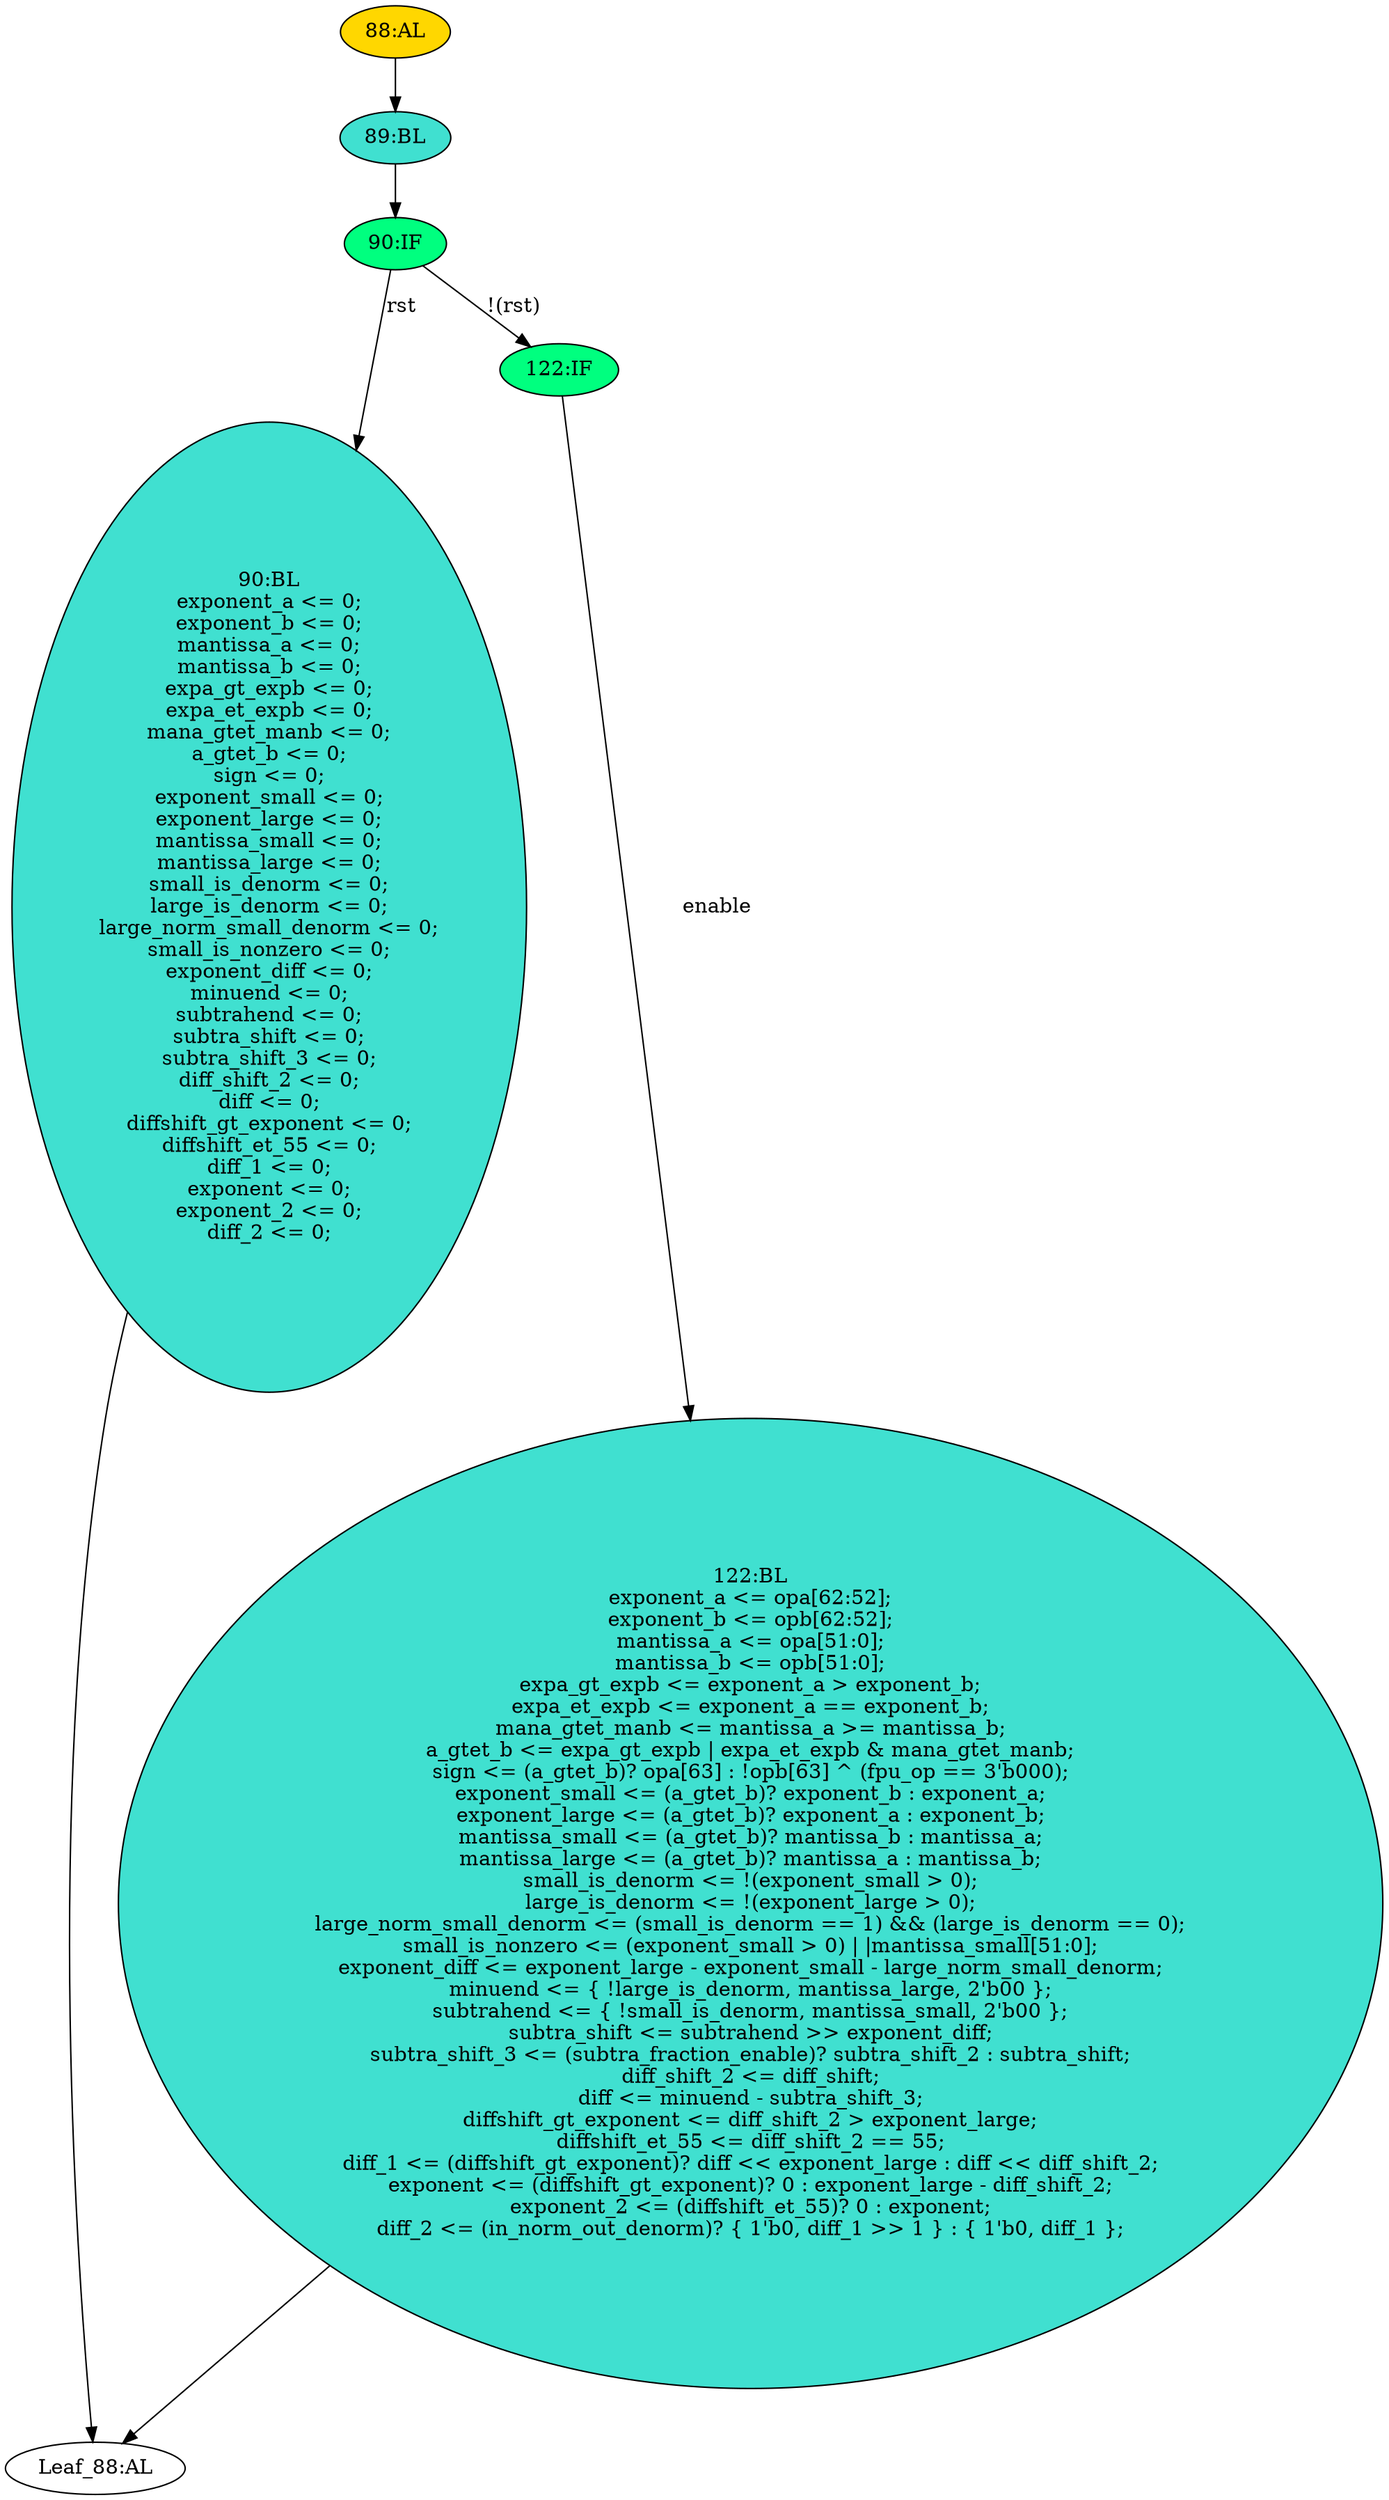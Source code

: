 strict digraph "" {
	node [label="\N"];
	"90:BL"	 [ast="<pyverilog.vparser.ast.Block object at 0x7f7d38a7ed50>",
		fillcolor=turquoise,
		label="90:BL
exponent_a <= 0;
exponent_b <= 0;
mantissa_a <= 0;
mantissa_b <= 0;
expa_gt_expb <= 0;
expa_et_expb <= 0;
mana_gtet_manb <= \
0;
a_gtet_b <= 0;
sign <= 0;
exponent_small <= 0;
exponent_large <= 0;
mantissa_small <= 0;
mantissa_large <= 0;
small_is_denorm <= \
0;
large_is_denorm <= 0;
large_norm_small_denorm <= 0;
small_is_nonzero <= 0;
exponent_diff <= 0;
minuend <= 0;
subtrahend <= 0;
\
subtra_shift <= 0;
subtra_shift_3 <= 0;
diff_shift_2 <= 0;
diff <= 0;
diffshift_gt_exponent <= 0;
diffshift_et_55 <= 0;
diff_1 <= \
0;
exponent <= 0;
exponent_2 <= 0;
diff_2 <= 0;",
		statements="[<pyverilog.vparser.ast.NonblockingSubstitution object at 0x7f7d59d1cf10>, <pyverilog.vparser.ast.NonblockingSubstitution object \
at 0x7f7d59d20a90>, <pyverilog.vparser.ast.NonblockingSubstitution object at 0x7f7d59d20bd0>, <pyverilog.vparser.ast.NonblockingSubstitution \
object at 0x7f7d59d20d10>, <pyverilog.vparser.ast.NonblockingSubstitution object at 0x7f7d59d20e50>, <pyverilog.vparser.ast.NonblockingSubstitution \
object at 0x7f7d59d20fd0>, <pyverilog.vparser.ast.NonblockingSubstitution object at 0x7f7d59d26190>, <pyverilog.vparser.ast.NonblockingSubstitution \
object at 0x7f7d59d26310>, <pyverilog.vparser.ast.NonblockingSubstitution object at 0x7f7d59d26450>, <pyverilog.vparser.ast.NonblockingSubstitution \
object at 0x7f7d59d26590>, <pyverilog.vparser.ast.NonblockingSubstitution object at 0x7f7d59d26710>, <pyverilog.vparser.ast.NonblockingSubstitution \
object at 0x7f7d59d26890>, <pyverilog.vparser.ast.NonblockingSubstitution object at 0x7f7d59d26a10>, <pyverilog.vparser.ast.NonblockingSubstitution \
object at 0x7f7d59d26b90>, <pyverilog.vparser.ast.NonblockingSubstitution object at 0x7f7d59d26d10>, <pyverilog.vparser.ast.NonblockingSubstitution \
object at 0x7f7d59d26e90>, <pyverilog.vparser.ast.NonblockingSubstitution object at 0x7f7d59d2b050>, <pyverilog.vparser.ast.NonblockingSubstitution \
object at 0x7f7d59d2b1d0>, <pyverilog.vparser.ast.NonblockingSubstitution object at 0x7f7d59d2b350>, <pyverilog.vparser.ast.NonblockingSubstitution \
object at 0x7f7d382ce310>, <pyverilog.vparser.ast.NonblockingSubstitution object at 0x7f7d382ce490>, <pyverilog.vparser.ast.NonblockingSubstitution \
object at 0x7f7d387e1650>, <pyverilog.vparser.ast.NonblockingSubstitution object at 0x7f7d387e1910>, <pyverilog.vparser.ast.NonblockingSubstitution \
object at 0x7f7d387e1c50>, <pyverilog.vparser.ast.NonblockingSubstitution object at 0x7f7d387e1e90>, <pyverilog.vparser.ast.NonblockingSubstitution \
object at 0x7f7d387e15d0>, <pyverilog.vparser.ast.NonblockingSubstitution object at 0x7f7d387e1d10>, <pyverilog.vparser.ast.NonblockingSubstitution \
object at 0x7f7d387e1550>, <pyverilog.vparser.ast.NonblockingSubstitution object at 0x7f7d387e1f90>, <pyverilog.vparser.ast.NonblockingSubstitution \
object at 0x7f7d38e7aa90>]",
		style=filled,
		typ=Block];
	"Leaf_88:AL"	 [def_var="['exponent_diff', 'mantissa_large', 'sign', 'diff', 'large_is_denorm', 'exponent_b', 'exponent_a', 'exponent', 'subtrahend', 'subtra_\
shift', 'diffshift_et_55', 'exponent_small', 'diffshift_gt_exponent', 'subtra_shift_3', 'expa_et_expb', 'diff_shift_2', 'large_norm_\
small_denorm', 'small_is_nonzero', 'exponent_large', 'mana_gtet_manb', 'minuend', 'diff_2', 'mantissa_small', 'diff_1', 'exponent_\
2', 'a_gtet_b', 'small_is_denorm', 'mantissa_b', 'mantissa_a', 'expa_gt_expb']",
		label="Leaf_88:AL"];
	"90:BL" -> "Leaf_88:AL"	 [cond="[]",
		lineno=None];
	"122:BL"	 [ast="<pyverilog.vparser.ast.Block object at 0x7f7d59cc9c90>",
		fillcolor=turquoise,
		label="122:BL
exponent_a <= opa[62:52];
exponent_b <= opb[62:52];
mantissa_a <= opa[51:0];
mantissa_b <= opb[51:0];
expa_gt_expb <= exponent_\
a > exponent_b;
expa_et_expb <= exponent_a == exponent_b;
mana_gtet_manb <= mantissa_a >= mantissa_b;
a_gtet_b <= expa_gt_expb | \
expa_et_expb & mana_gtet_manb;
sign <= (a_gtet_b)? opa[63] : !opb[63] ^ (fpu_op == 3'b000);
exponent_small <= (a_gtet_b)? exponent_\
b : exponent_a;
exponent_large <= (a_gtet_b)? exponent_a : exponent_b;
mantissa_small <= (a_gtet_b)? mantissa_b : mantissa_a;
mantissa_\
large <= (a_gtet_b)? mantissa_a : mantissa_b;
small_is_denorm <= !(exponent_small > 0);
large_is_denorm <= !(exponent_large > 0);
\
large_norm_small_denorm <= (small_is_denorm == 1) && (large_is_denorm == 0);
small_is_nonzero <= (exponent_small > 0) | |mantissa_\
small[51:0];
exponent_diff <= exponent_large - exponent_small - large_norm_small_denorm;
minuend <= { !large_is_denorm, mantissa_\
large, 2'b00 };
subtrahend <= { !small_is_denorm, mantissa_small, 2'b00 };
subtra_shift <= subtrahend >> exponent_diff;
subtra_shift_\
3 <= (subtra_fraction_enable)? subtra_shift_2 : subtra_shift;
diff_shift_2 <= diff_shift;
diff <= minuend - subtra_shift_3;
diffshift_\
gt_exponent <= diff_shift_2 > exponent_large;
diffshift_et_55 <= diff_shift_2 == 55;
diff_1 <= (diffshift_gt_exponent)? diff << \
exponent_large : diff << diff_shift_2;
exponent <= (diffshift_gt_exponent)? 0 : exponent_large - diff_shift_2;
exponent_2 <= (diffshift_\
et_55)? 0 : exponent;
diff_2 <= (in_norm_out_denorm)? { 1'b0, diff_1 >> 1 } : { 1'b0, diff_1 };",
		statements="[<pyverilog.vparser.ast.NonblockingSubstitution object at 0x7f7d38a7ec50>, <pyverilog.vparser.ast.NonblockingSubstitution object \
at 0x7f7d38a79cd0>, <pyverilog.vparser.ast.NonblockingSubstitution object at 0x7f7d38a794d0>, <pyverilog.vparser.ast.NonblockingSubstitution \
object at 0x7f7d38a796d0>, <pyverilog.vparser.ast.NonblockingSubstitution object at 0x7f7d382d5290>, <pyverilog.vparser.ast.NonblockingSubstitution \
object at 0x7f7d382d58d0>, <pyverilog.vparser.ast.NonblockingSubstitution object at 0x7f7d382d5a90>, <pyverilog.vparser.ast.NonblockingSubstitution \
object at 0x7f7d382d5f50>, <pyverilog.vparser.ast.NonblockingSubstitution object at 0x7f7d382d5710>, <pyverilog.vparser.ast.NonblockingSubstitution \
object at 0x7f7d387d9dd0>, <pyverilog.vparser.ast.NonblockingSubstitution object at 0x7f7d59d2b550>, <pyverilog.vparser.ast.NonblockingSubstitution \
object at 0x7f7d59d2b790>, <pyverilog.vparser.ast.NonblockingSubstitution object at 0x7f7d59d2b9d0>, <pyverilog.vparser.ast.NonblockingSubstitution \
object at 0x7f7d59d2bc10>, <pyverilog.vparser.ast.NonblockingSubstitution object at 0x7f7d59d2be90>, <pyverilog.vparser.ast.NonblockingSubstitution \
object at 0x7f7d59d38150>, <pyverilog.vparser.ast.NonblockingSubstitution object at 0x7f7d59d384d0>, <pyverilog.vparser.ast.NonblockingSubstitution \
object at 0x7f7d59d388d0>, <pyverilog.vparser.ast.NonblockingSubstitution object at 0x7f7d59d38c10>, <pyverilog.vparser.ast.NonblockingSubstitution \
object at 0x7f7d59d38e90>, <pyverilog.vparser.ast.NonblockingSubstitution object at 0x7f7d59cc11d0>, <pyverilog.vparser.ast.NonblockingSubstitution \
object at 0x7f7d59cc1410>, <pyverilog.vparser.ast.NonblockingSubstitution object at 0x7f7d59cc1710>, <pyverilog.vparser.ast.NonblockingSubstitution \
object at 0x7f7d59cc1890>, <pyverilog.vparser.ast.NonblockingSubstitution object at 0x7f7d59cc1a90>, <pyverilog.vparser.ast.NonblockingSubstitution \
object at 0x7f7d59cc1d10>, <pyverilog.vparser.ast.NonblockingSubstitution object at 0x7f7d59cc1f50>, <pyverilog.vparser.ast.NonblockingSubstitution \
object at 0x7f7d59cc9350>, <pyverilog.vparser.ast.NonblockingSubstitution object at 0x7f7d59cc9690>, <pyverilog.vparser.ast.NonblockingSubstitution \
object at 0x7f7d59cc98d0>]",
		style=filled,
		typ=Block];
	"122:BL" -> "Leaf_88:AL"	 [cond="[]",
		lineno=None];
	"89:BL"	 [ast="<pyverilog.vparser.ast.Block object at 0x7f7d59cc9cd0>",
		fillcolor=turquoise,
		label="89:BL",
		statements="[]",
		style=filled,
		typ=Block];
	"90:IF"	 [ast="<pyverilog.vparser.ast.IfStatement object at 0x7f7d59cc9d10>",
		fillcolor=springgreen,
		label="90:IF",
		statements="[]",
		style=filled,
		typ=IfStatement];
	"89:BL" -> "90:IF"	 [cond="[]",
		lineno=None];
	"88:AL"	 [ast="<pyverilog.vparser.ast.Always object at 0x7f7d59cc9e90>",
		clk_sens=True,
		fillcolor=gold,
		label="88:AL",
		sens="['clk']",
		statements="[]",
		style=filled,
		typ=Always,
		use_var="['fpu_op', 'exponent_diff', 'mantissa_large', 'minuend', 'diff', 'large_is_denorm', 'exponent_b', 'exponent_large', 'exponent', '\
subtrahend', 'subtra_shift', 'diffshift_et_55', 'in_norm_out_denorm', 'exponent_small', 'diffshift_gt_exponent', 'subtra_shift_3', '\
subtra_shift_2', 'subtra_fraction_enable', 'enable', 'expa_et_expb', 'diff_shift_2', 'large_norm_small_denorm', 'diff_shift', 'mantissa_\
small', 'exponent_a', 'opa', 'opb', 'rst', 'diff_1', 'a_gtet_b', 'small_is_denorm', 'mantissa_b', 'mantissa_a', 'expa_gt_expb', '\
mana_gtet_manb']"];
	"88:AL" -> "89:BL"	 [cond="[]",
		lineno=None];
	"122:IF"	 [ast="<pyverilog.vparser.ast.IfStatement object at 0x7f7d59cc9d90>",
		fillcolor=springgreen,
		label="122:IF",
		statements="[]",
		style=filled,
		typ=IfStatement];
	"122:IF" -> "122:BL"	 [cond="['enable']",
		label=enable,
		lineno=122];
	"90:IF" -> "90:BL"	 [cond="['rst']",
		label=rst,
		lineno=90];
	"90:IF" -> "122:IF"	 [cond="['rst']",
		label="!(rst)",
		lineno=90];
}

